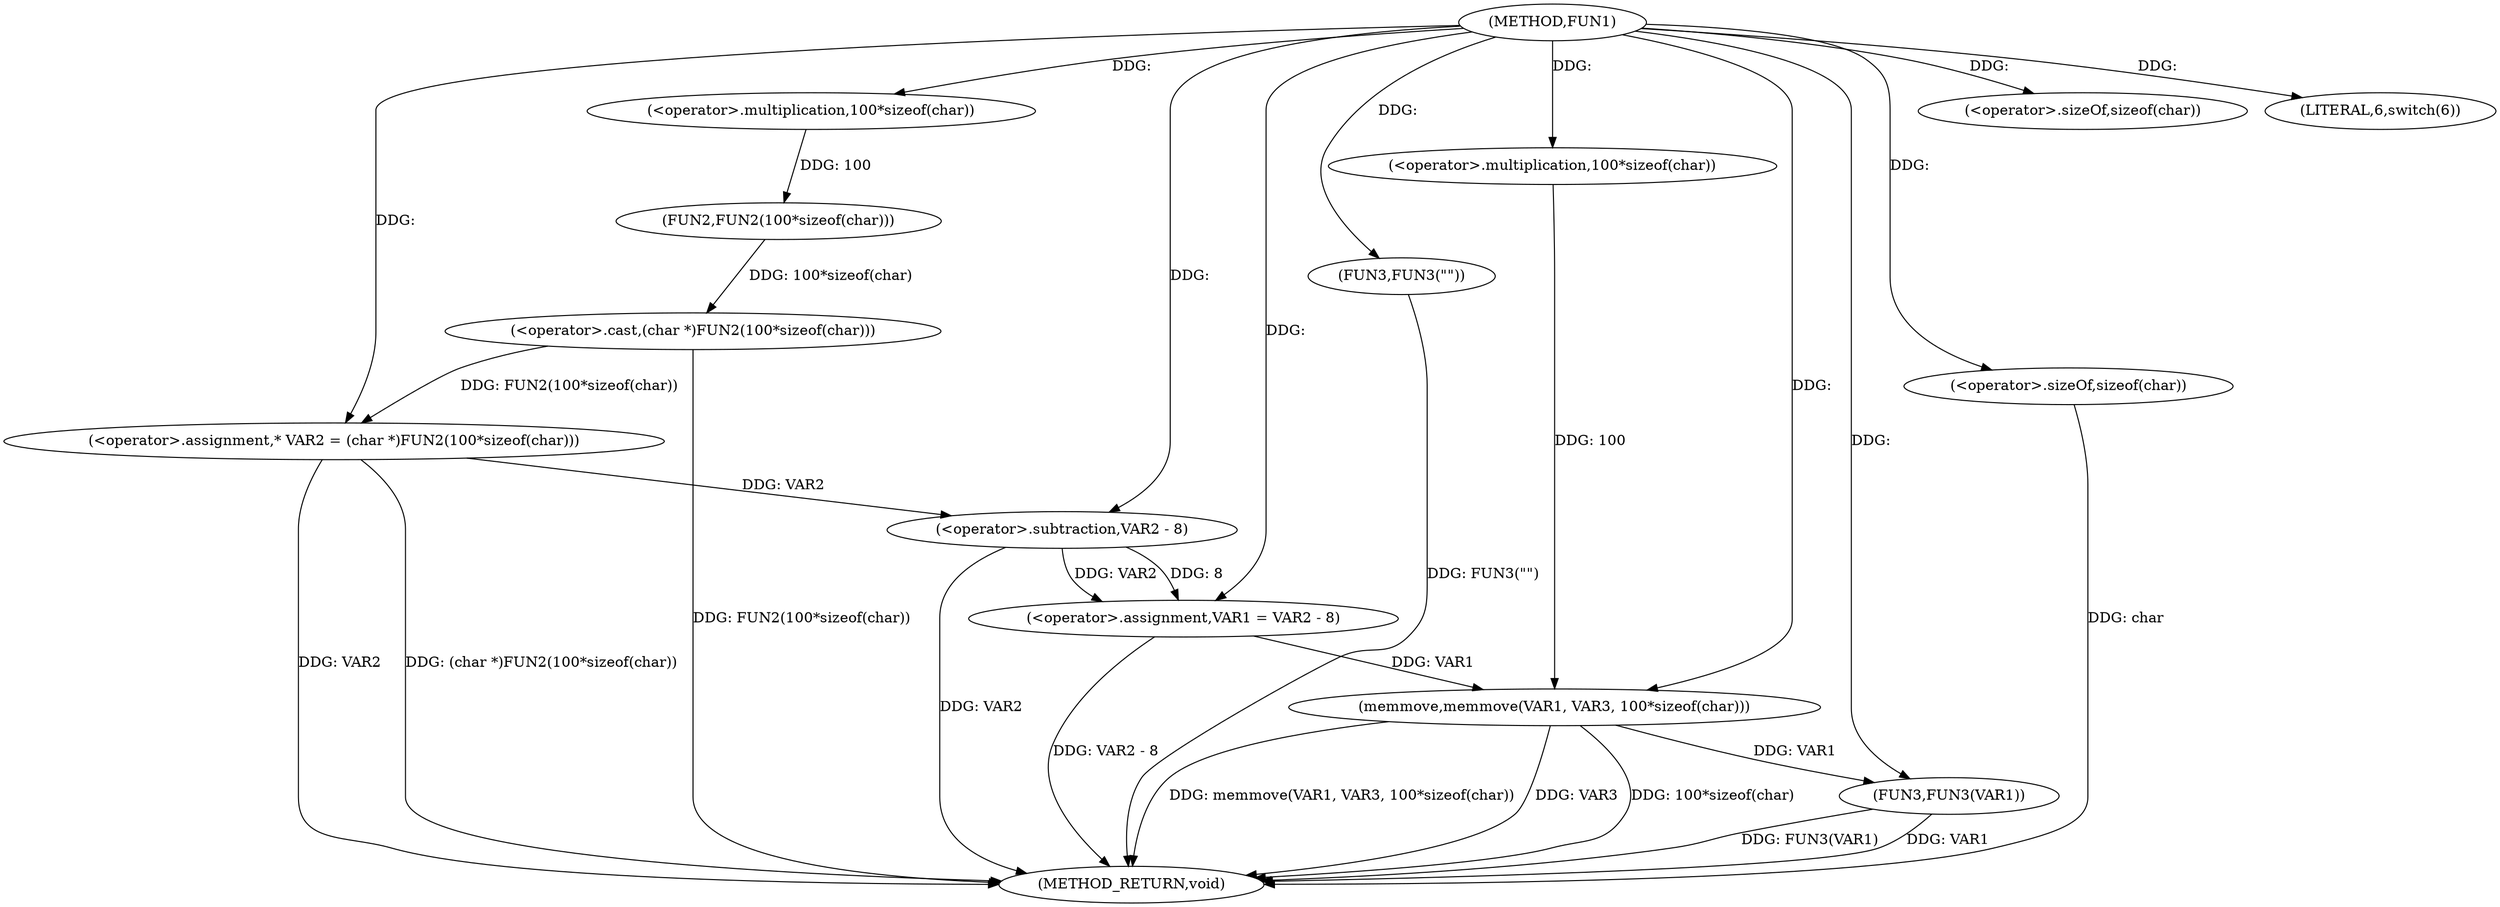 digraph FUN1 {  
"1000100" [label = "(METHOD,FUN1)" ]
"1000138" [label = "(METHOD_RETURN,void)" ]
"1000104" [label = "(<operator>.assignment,* VAR2 = (char *)FUN2(100*sizeof(char)))" ]
"1000106" [label = "(<operator>.cast,(char *)FUN2(100*sizeof(char)))" ]
"1000108" [label = "(FUN2,FUN2(100*sizeof(char)))" ]
"1000109" [label = "(<operator>.multiplication,100*sizeof(char))" ]
"1000111" [label = "(<operator>.sizeOf,sizeof(char))" ]
"1000114" [label = "(LITERAL,6,switch(6))" ]
"1000117" [label = "(<operator>.assignment,VAR1 = VAR2 - 8)" ]
"1000119" [label = "(<operator>.subtraction,VAR2 - 8)" ]
"1000124" [label = "(FUN3,FUN3(\"\"))" ]
"1000129" [label = "(memmove,memmove(VAR1, VAR3, 100*sizeof(char)))" ]
"1000132" [label = "(<operator>.multiplication,100*sizeof(char))" ]
"1000134" [label = "(<operator>.sizeOf,sizeof(char))" ]
"1000136" [label = "(FUN3,FUN3(VAR1))" ]
  "1000106" -> "1000138"  [ label = "DDG: FUN2(100*sizeof(char))"] 
  "1000104" -> "1000138"  [ label = "DDG: VAR2"] 
  "1000129" -> "1000138"  [ label = "DDG: 100*sizeof(char)"] 
  "1000136" -> "1000138"  [ label = "DDG: FUN3(VAR1)"] 
  "1000117" -> "1000138"  [ label = "DDG: VAR2 - 8"] 
  "1000129" -> "1000138"  [ label = "DDG: memmove(VAR1, VAR3, 100*sizeof(char))"] 
  "1000134" -> "1000138"  [ label = "DDG: char"] 
  "1000119" -> "1000138"  [ label = "DDG: VAR2"] 
  "1000136" -> "1000138"  [ label = "DDG: VAR1"] 
  "1000104" -> "1000138"  [ label = "DDG: (char *)FUN2(100*sizeof(char))"] 
  "1000129" -> "1000138"  [ label = "DDG: VAR3"] 
  "1000124" -> "1000138"  [ label = "DDG: FUN3(\"\")"] 
  "1000106" -> "1000104"  [ label = "DDG: FUN2(100*sizeof(char))"] 
  "1000100" -> "1000104"  [ label = "DDG: "] 
  "1000108" -> "1000106"  [ label = "DDG: 100*sizeof(char)"] 
  "1000109" -> "1000108"  [ label = "DDG: 100"] 
  "1000100" -> "1000109"  [ label = "DDG: "] 
  "1000100" -> "1000111"  [ label = "DDG: "] 
  "1000100" -> "1000114"  [ label = "DDG: "] 
  "1000119" -> "1000117"  [ label = "DDG: VAR2"] 
  "1000119" -> "1000117"  [ label = "DDG: 8"] 
  "1000100" -> "1000117"  [ label = "DDG: "] 
  "1000104" -> "1000119"  [ label = "DDG: VAR2"] 
  "1000100" -> "1000119"  [ label = "DDG: "] 
  "1000100" -> "1000124"  [ label = "DDG: "] 
  "1000117" -> "1000129"  [ label = "DDG: VAR1"] 
  "1000100" -> "1000129"  [ label = "DDG: "] 
  "1000132" -> "1000129"  [ label = "DDG: 100"] 
  "1000100" -> "1000132"  [ label = "DDG: "] 
  "1000100" -> "1000134"  [ label = "DDG: "] 
  "1000129" -> "1000136"  [ label = "DDG: VAR1"] 
  "1000100" -> "1000136"  [ label = "DDG: "] 
}

